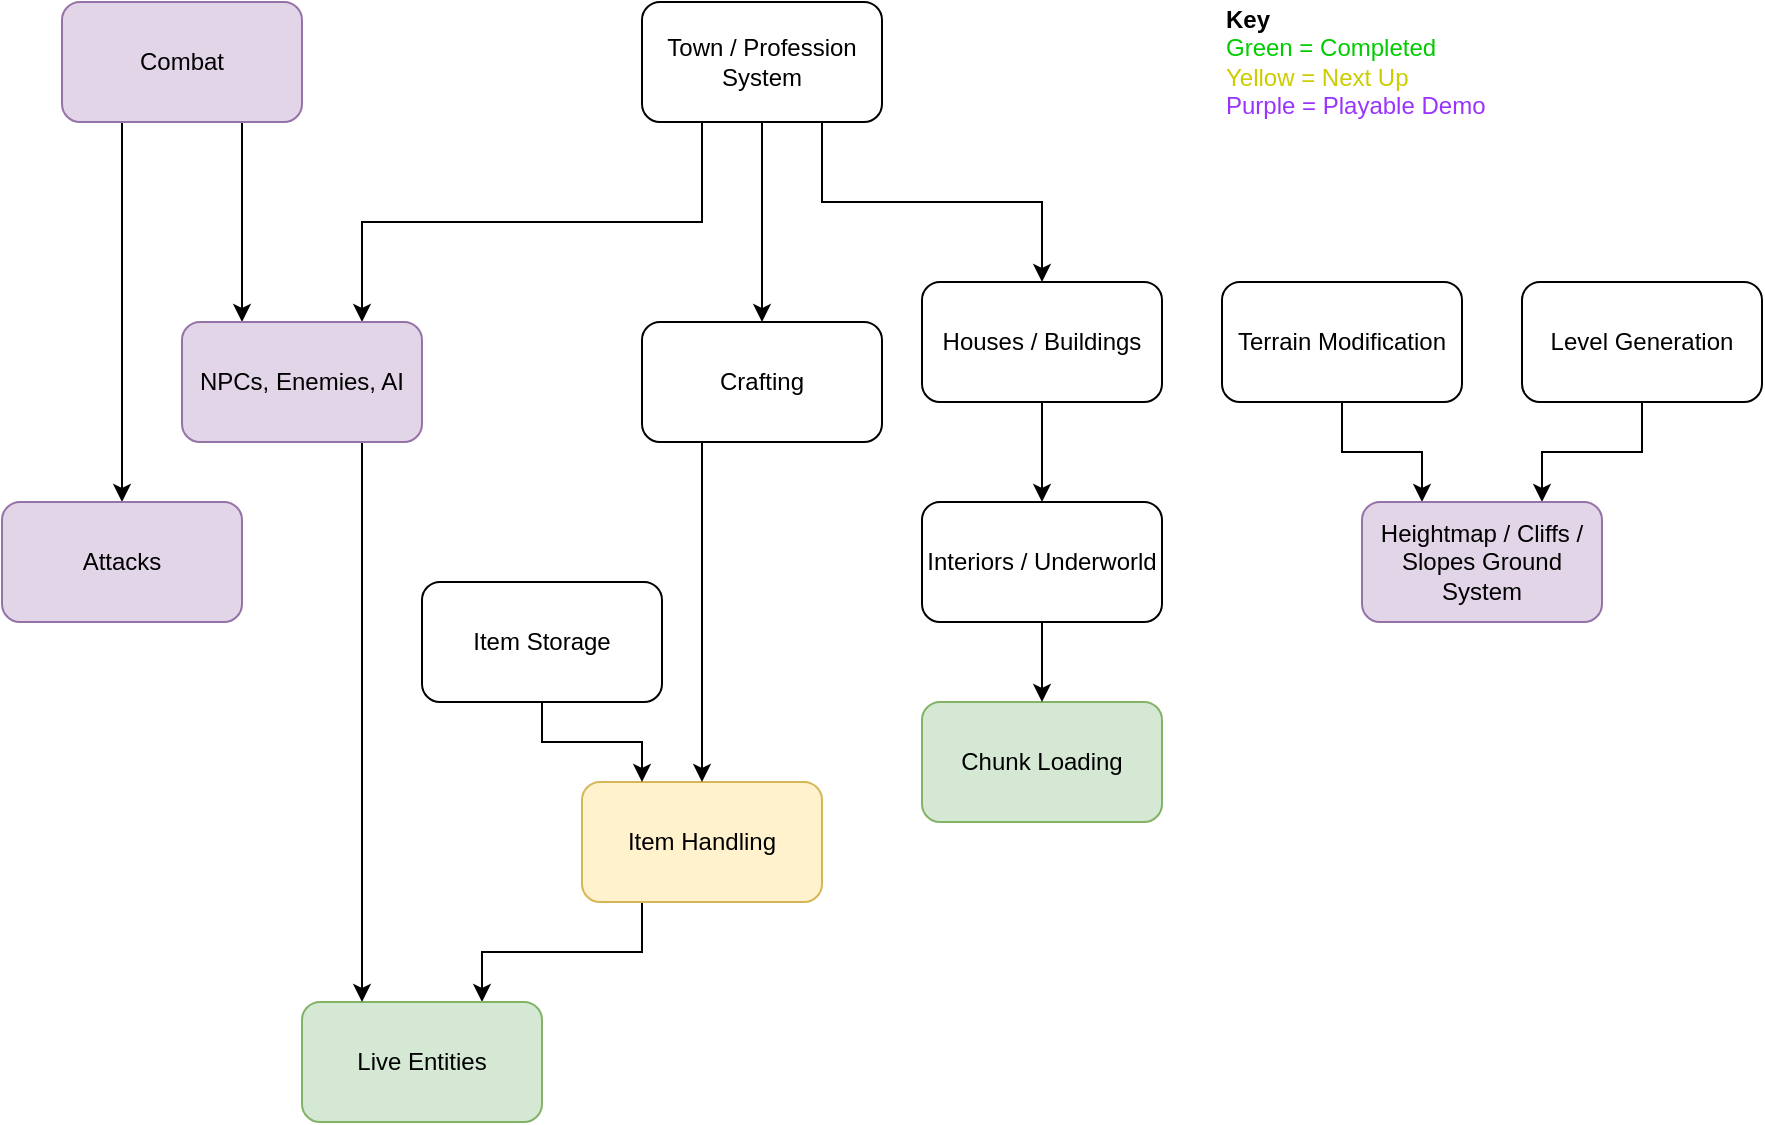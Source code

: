 <mxfile version="12.9.3" type="device"><diagram id="9ty7OqBouvu5bHa07BK-" name="Page-1"><mxGraphModel dx="1086" dy="815" grid="1" gridSize="10" guides="1" tooltips="1" connect="1" arrows="1" fold="1" page="1" pageScale="1" pageWidth="1920" pageHeight="1200" math="0" shadow="0"><root><mxCell id="0"/><mxCell id="1" parent="0"/><mxCell id="7HxaenoB0V2fEE9Ls8QJ-8" style="edgeStyle=orthogonalEdgeStyle;rounded=0;orthogonalLoop=1;jettySize=auto;html=1;exitX=0.25;exitY=1;exitDx=0;exitDy=0;entryX=0.75;entryY=0;entryDx=0;entryDy=0;" edge="1" parent="1" source="kYg9Gi5FFoFpSpPuoyHO-1" target="7HxaenoB0V2fEE9Ls8QJ-1"><mxGeometry relative="1" as="geometry"/></mxCell><mxCell id="kYg9Gi5FFoFpSpPuoyHO-1" value="Item Handling" style="rounded=1;whiteSpace=wrap;html=1;fillColor=#fff2cc;strokeColor=#d6b656;" parent="1" vertex="1"><mxGeometry x="490" y="450" width="120" height="60" as="geometry"/></mxCell><mxCell id="kYg9Gi5FFoFpSpPuoyHO-2" value="Chunk Loading" style="rounded=1;whiteSpace=wrap;html=1;fillColor=#d5e8d4;strokeColor=#82b366;" parent="1" vertex="1"><mxGeometry x="660" y="410" width="120" height="60" as="geometry"/></mxCell><mxCell id="kYg9Gi5FFoFpSpPuoyHO-12" style="edgeStyle=orthogonalEdgeStyle;rounded=0;orthogonalLoop=1;jettySize=auto;html=1;exitX=0.25;exitY=1;exitDx=0;exitDy=0;entryX=0.5;entryY=0;entryDx=0;entryDy=0;" parent="1" source="kYg9Gi5FFoFpSpPuoyHO-3" target="kYg9Gi5FFoFpSpPuoyHO-1" edge="1"><mxGeometry relative="1" as="geometry"><mxPoint x="500" y="320" as="targetPoint"/></mxGeometry></mxCell><mxCell id="kYg9Gi5FFoFpSpPuoyHO-3" value="Crafting" style="rounded=1;whiteSpace=wrap;html=1;" parent="1" vertex="1"><mxGeometry x="520" y="220" width="120" height="60" as="geometry"/></mxCell><mxCell id="kYg9Gi5FFoFpSpPuoyHO-9" style="edgeStyle=orthogonalEdgeStyle;rounded=0;orthogonalLoop=1;jettySize=auto;html=1;exitX=0.25;exitY=1;exitDx=0;exitDy=0;entryX=0.5;entryY=0;entryDx=0;entryDy=0;" parent="1" source="kYg9Gi5FFoFpSpPuoyHO-4" target="kYg9Gi5FFoFpSpPuoyHO-7" edge="1"><mxGeometry relative="1" as="geometry"/></mxCell><mxCell id="7HxaenoB0V2fEE9Ls8QJ-4" style="edgeStyle=orthogonalEdgeStyle;rounded=0;orthogonalLoop=1;jettySize=auto;html=1;exitX=0.75;exitY=1;exitDx=0;exitDy=0;entryX=0.25;entryY=0;entryDx=0;entryDy=0;" edge="1" parent="1" source="kYg9Gi5FFoFpSpPuoyHO-4" target="7HxaenoB0V2fEE9Ls8QJ-3"><mxGeometry relative="1" as="geometry"/></mxCell><mxCell id="kYg9Gi5FFoFpSpPuoyHO-4" value="Combat" style="rounded=1;whiteSpace=wrap;html=1;fillColor=#e1d5e7;strokeColor=#9673a6;" parent="1" vertex="1"><mxGeometry x="230" y="60" width="120" height="60" as="geometry"/></mxCell><mxCell id="7HxaenoB0V2fEE9Ls8QJ-11" style="edgeStyle=orthogonalEdgeStyle;rounded=0;orthogonalLoop=1;jettySize=auto;html=1;exitX=0.5;exitY=1;exitDx=0;exitDy=0;entryX=0.5;entryY=0;entryDx=0;entryDy=0;" edge="1" parent="1" source="kYg9Gi5FFoFpSpPuoyHO-5" target="7HxaenoB0V2fEE9Ls8QJ-10"><mxGeometry relative="1" as="geometry"/></mxCell><mxCell id="kYg9Gi5FFoFpSpPuoyHO-5" value="Houses / Buildings" style="rounded=1;whiteSpace=wrap;html=1;" parent="1" vertex="1"><mxGeometry x="660" y="200" width="120" height="60" as="geometry"/></mxCell><mxCell id="kYg9Gi5FFoFpSpPuoyHO-7" value="Attacks" style="rounded=1;whiteSpace=wrap;html=1;fillColor=#e1d5e7;strokeColor=#9673a6;" parent="1" vertex="1"><mxGeometry x="200" y="310" width="120" height="60" as="geometry"/></mxCell><mxCell id="7HxaenoB0V2fEE9Ls8QJ-23" style="edgeStyle=orthogonalEdgeStyle;rounded=0;orthogonalLoop=1;jettySize=auto;html=1;exitX=0.5;exitY=1;exitDx=0;exitDy=0;entryX=0.75;entryY=0;entryDx=0;entryDy=0;" edge="1" parent="1" source="kYg9Gi5FFoFpSpPuoyHO-13" target="7HxaenoB0V2fEE9Ls8QJ-21"><mxGeometry relative="1" as="geometry"/></mxCell><mxCell id="kYg9Gi5FFoFpSpPuoyHO-13" value="Level Generation" style="rounded=1;whiteSpace=wrap;html=1;" parent="1" vertex="1"><mxGeometry x="960" y="200" width="120" height="60" as="geometry"/></mxCell><mxCell id="kYg9Gi5FFoFpSpPuoyHO-17" style="edgeStyle=orthogonalEdgeStyle;rounded=0;orthogonalLoop=1;jettySize=auto;html=1;exitX=0.5;exitY=1;exitDx=0;exitDy=0;entryX=0.5;entryY=0;entryDx=0;entryDy=0;" parent="1" source="kYg9Gi5FFoFpSpPuoyHO-15" target="kYg9Gi5FFoFpSpPuoyHO-3" edge="1"><mxGeometry relative="1" as="geometry"/></mxCell><mxCell id="kYg9Gi5FFoFpSpPuoyHO-18" style="edgeStyle=orthogonalEdgeStyle;rounded=0;orthogonalLoop=1;jettySize=auto;html=1;exitX=0.75;exitY=1;exitDx=0;exitDy=0;entryX=0.5;entryY=0;entryDx=0;entryDy=0;" parent="1" source="kYg9Gi5FFoFpSpPuoyHO-15" target="kYg9Gi5FFoFpSpPuoyHO-5" edge="1"><mxGeometry relative="1" as="geometry"/></mxCell><mxCell id="7HxaenoB0V2fEE9Ls8QJ-7" style="edgeStyle=orthogonalEdgeStyle;rounded=0;orthogonalLoop=1;jettySize=auto;html=1;exitX=0.25;exitY=1;exitDx=0;exitDy=0;entryX=0.75;entryY=0;entryDx=0;entryDy=0;" edge="1" parent="1" source="kYg9Gi5FFoFpSpPuoyHO-15" target="7HxaenoB0V2fEE9Ls8QJ-3"><mxGeometry relative="1" as="geometry"/></mxCell><mxCell id="kYg9Gi5FFoFpSpPuoyHO-15" value="Town / Profession System" style="rounded=1;whiteSpace=wrap;html=1;" parent="1" vertex="1"><mxGeometry x="520" y="60" width="120" height="60" as="geometry"/></mxCell><mxCell id="7HxaenoB0V2fEE9Ls8QJ-1" value="Live Entities" style="rounded=1;whiteSpace=wrap;html=1;fillColor=#d5e8d4;strokeColor=#82b366;" vertex="1" parent="1"><mxGeometry x="350" y="560" width="120" height="60" as="geometry"/></mxCell><mxCell id="7HxaenoB0V2fEE9Ls8QJ-6" style="edgeStyle=orthogonalEdgeStyle;rounded=0;orthogonalLoop=1;jettySize=auto;html=1;exitX=0.75;exitY=1;exitDx=0;exitDy=0;entryX=0.25;entryY=0;entryDx=0;entryDy=0;" edge="1" parent="1" source="7HxaenoB0V2fEE9Ls8QJ-3" target="7HxaenoB0V2fEE9Ls8QJ-1"><mxGeometry relative="1" as="geometry"/></mxCell><mxCell id="7HxaenoB0V2fEE9Ls8QJ-3" value="NPCs, Enemies, AI" style="rounded=1;whiteSpace=wrap;html=1;fillColor=#e1d5e7;strokeColor=#9673a6;" vertex="1" parent="1"><mxGeometry x="290" y="220" width="120" height="60" as="geometry"/></mxCell><mxCell id="7HxaenoB0V2fEE9Ls8QJ-24" style="edgeStyle=orthogonalEdgeStyle;rounded=0;orthogonalLoop=1;jettySize=auto;html=1;exitX=0.5;exitY=1;exitDx=0;exitDy=0;entryX=0.5;entryY=0;entryDx=0;entryDy=0;" edge="1" parent="1" source="7HxaenoB0V2fEE9Ls8QJ-10" target="kYg9Gi5FFoFpSpPuoyHO-2"><mxGeometry relative="1" as="geometry"/></mxCell><mxCell id="7HxaenoB0V2fEE9Ls8QJ-10" value="Interiors / Underworld" style="rounded=1;whiteSpace=wrap;html=1;" vertex="1" parent="1"><mxGeometry x="660" y="310" width="120" height="60" as="geometry"/></mxCell><mxCell id="7HxaenoB0V2fEE9Ls8QJ-22" style="edgeStyle=orthogonalEdgeStyle;rounded=0;orthogonalLoop=1;jettySize=auto;html=1;exitX=0.5;exitY=1;exitDx=0;exitDy=0;entryX=0.25;entryY=0;entryDx=0;entryDy=0;" edge="1" parent="1" source="7HxaenoB0V2fEE9Ls8QJ-13" target="7HxaenoB0V2fEE9Ls8QJ-21"><mxGeometry relative="1" as="geometry"/></mxCell><mxCell id="7HxaenoB0V2fEE9Ls8QJ-13" value="Terrain Modification" style="rounded=1;whiteSpace=wrap;html=1;" vertex="1" parent="1"><mxGeometry x="810" y="200" width="120" height="60" as="geometry"/></mxCell><mxCell id="7HxaenoB0V2fEE9Ls8QJ-20" style="edgeStyle=orthogonalEdgeStyle;rounded=0;orthogonalLoop=1;jettySize=auto;html=1;exitX=0.5;exitY=1;exitDx=0;exitDy=0;entryX=0.25;entryY=0;entryDx=0;entryDy=0;" edge="1" parent="1" source="7HxaenoB0V2fEE9Ls8QJ-19" target="kYg9Gi5FFoFpSpPuoyHO-1"><mxGeometry relative="1" as="geometry"/></mxCell><mxCell id="7HxaenoB0V2fEE9Ls8QJ-19" value="Item Storage" style="rounded=1;whiteSpace=wrap;html=1;" vertex="1" parent="1"><mxGeometry x="410" y="350" width="120" height="60" as="geometry"/></mxCell><mxCell id="7HxaenoB0V2fEE9Ls8QJ-21" value="Heightmap / Cliffs / Slopes Ground System" style="rounded=1;whiteSpace=wrap;html=1;fillColor=#e1d5e7;strokeColor=#9673a6;" vertex="1" parent="1"><mxGeometry x="880" y="310" width="120" height="60" as="geometry"/></mxCell><mxCell id="7HxaenoB0V2fEE9Ls8QJ-25" value="&lt;b&gt;Key&lt;/b&gt;&lt;br&gt;&lt;font color=&quot;#00cc00&quot;&gt;Green = Completed&lt;/font&gt;&lt;br&gt;&lt;font color=&quot;#cccc00&quot;&gt;Yellow = Next Up&lt;/font&gt;&lt;br&gt;&lt;div&gt;&lt;font color=&quot;#9933ff&quot;&gt;Purple = Playable Demo&lt;/font&gt;&lt;/div&gt;" style="text;html=1;strokeColor=none;fillColor=none;align=left;verticalAlign=middle;whiteSpace=wrap;rounded=0;" vertex="1" parent="1"><mxGeometry x="810" y="80" width="180" height="20" as="geometry"/></mxCell></root></mxGraphModel></diagram></mxfile>